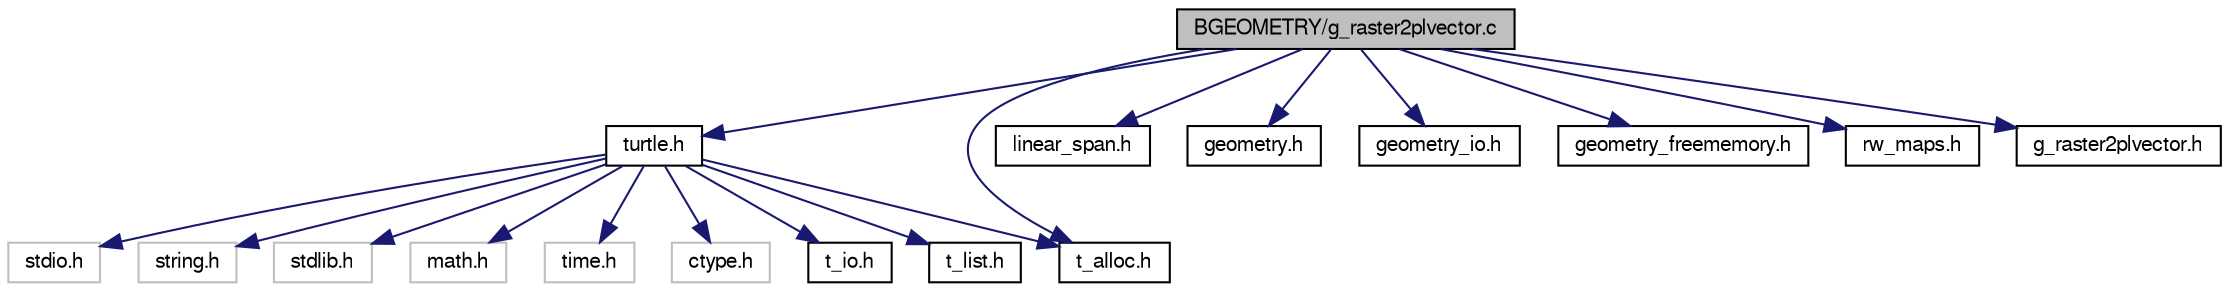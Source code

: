 digraph "BGEOMETRY/g_raster2plvector.c"
{
  bgcolor="transparent";
  edge [fontname="FreeSans",fontsize="10",labelfontname="FreeSans",labelfontsize="10"];
  node [fontname="FreeSans",fontsize="10",shape=record];
  Node1 [label="BGEOMETRY/g_raster2plvector.c",height=0.2,width=0.4,color="black", fillcolor="grey75", style="filled" fontcolor="black"];
  Node1 -> Node2 [color="midnightblue",fontsize="10",style="solid"];
  Node2 [label="turtle.h",height=0.2,width=0.4,color="black",URL="$turtle_8h.html"];
  Node2 -> Node3 [color="midnightblue",fontsize="10",style="solid"];
  Node3 [label="stdio.h",height=0.2,width=0.4,color="grey75"];
  Node2 -> Node4 [color="midnightblue",fontsize="10",style="solid"];
  Node4 [label="string.h",height=0.2,width=0.4,color="grey75"];
  Node2 -> Node5 [color="midnightblue",fontsize="10",style="solid"];
  Node5 [label="stdlib.h",height=0.2,width=0.4,color="grey75"];
  Node2 -> Node6 [color="midnightblue",fontsize="10",style="solid"];
  Node6 [label="math.h",height=0.2,width=0.4,color="grey75"];
  Node2 -> Node7 [color="midnightblue",fontsize="10",style="solid"];
  Node7 [label="time.h",height=0.2,width=0.4,color="grey75"];
  Node2 -> Node8 [color="midnightblue",fontsize="10",style="solid"];
  Node8 [label="ctype.h",height=0.2,width=0.4,color="grey75"];
  Node2 -> Node9 [color="midnightblue",fontsize="10",style="solid"];
  Node9 [label="t_alloc.h",height=0.2,width=0.4,color="black",URL="$t__alloc_8h.html"];
  Node2 -> Node10 [color="midnightblue",fontsize="10",style="solid"];
  Node10 [label="t_io.h",height=0.2,width=0.4,color="black",URL="$t__io_8h.html"];
  Node2 -> Node11 [color="midnightblue",fontsize="10",style="solid"];
  Node11 [label="t_list.h",height=0.2,width=0.4,color="black",URL="$t__list_8h.html"];
  Node1 -> Node9 [color="midnightblue",fontsize="10",style="solid"];
  Node1 -> Node12 [color="midnightblue",fontsize="10",style="solid"];
  Node12 [label="linear_span.h",height=0.2,width=0.4,color="black",URL="$linear__span_8h.html"];
  Node1 -> Node13 [color="midnightblue",fontsize="10",style="solid"];
  Node13 [label="geometry.h",height=0.2,width=0.4,color="black",URL="$geometry_8h.html"];
  Node1 -> Node14 [color="midnightblue",fontsize="10",style="solid"];
  Node14 [label="geometry_io.h",height=0.2,width=0.4,color="black",URL="$geometry__io_8h.html"];
  Node1 -> Node15 [color="midnightblue",fontsize="10",style="solid"];
  Node15 [label="geometry_freememory.h",height=0.2,width=0.4,color="black",URL="$geometry__freememory_8h.html"];
  Node1 -> Node16 [color="midnightblue",fontsize="10",style="solid"];
  Node16 [label="rw_maps.h",height=0.2,width=0.4,color="black",URL="$rw__maps_8h.html"];
  Node1 -> Node17 [color="midnightblue",fontsize="10",style="solid"];
  Node17 [label="g_raster2plvector.h",height=0.2,width=0.4,color="black",URL="$g__raster2plvector_8h.html"];
}
